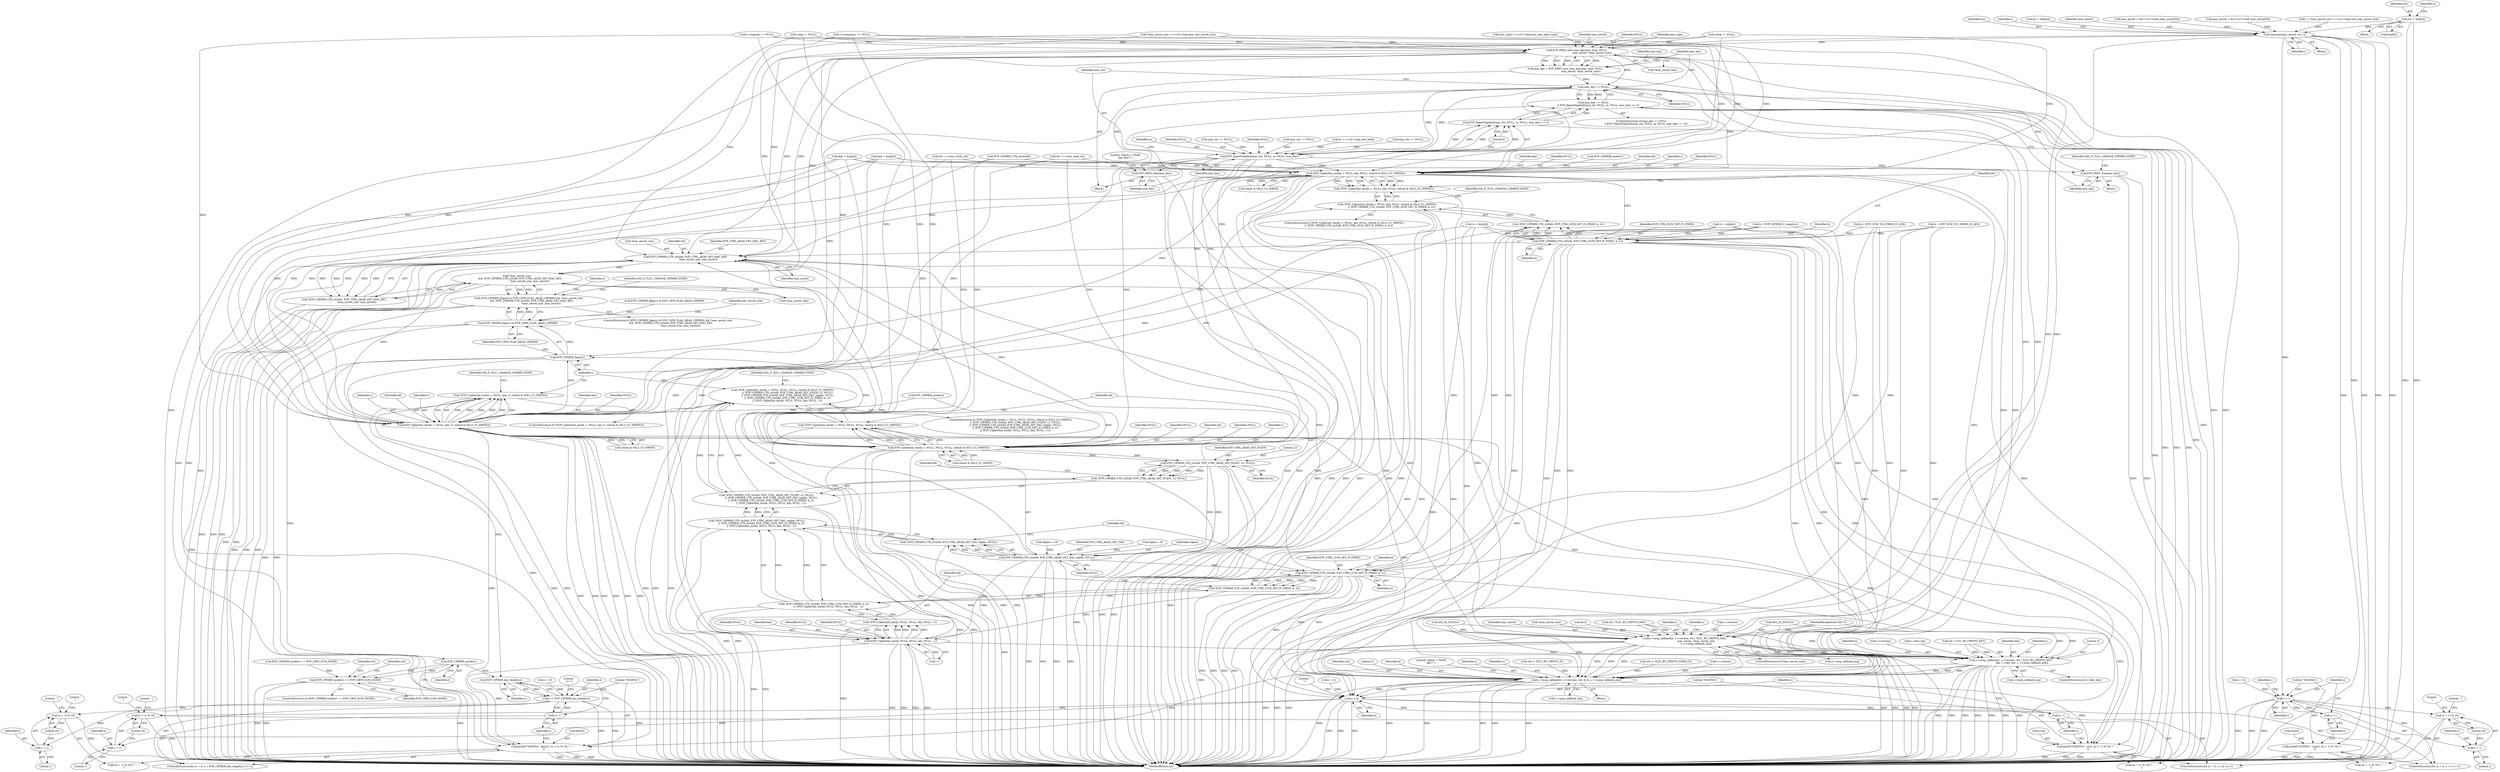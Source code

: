 digraph "0_openssl_4ad93618d26a3ea23d36ad5498ff4f59eff3a4d2_4@pointer" {
"1000548" [label="(Call,ms = &(p[0]))"];
"1000632" [label="(Call,memcpy(mac_secret, ms, i))"];
"1000645" [label="(Call,EVP_PKEY_new_mac_key(mac_type, NULL,\n                                       mac_secret, *mac_secret_size))"];
"1000643" [label="(Call,mac_key = EVP_PKEY_new_mac_key(mac_type, NULL,\n                                       mac_secret, *mac_secret_size))"];
"1000653" [label="(Call,mac_key == NULL)"];
"1000652" [label="(Call,mac_key == NULL\n            || EVP_DigestSignInit(mac_ctx, NULL, m, NULL, mac_key) <= 0)"];
"1000657" [label="(Call,EVP_DigestSignInit(mac_ctx, NULL, m, NULL, mac_key))"];
"1000656" [label="(Call,EVP_DigestSignInit(mac_ctx, NULL, m, NULL, mac_key) <= 0)"];
"1000665" [label="(Call,EVP_PKEY_free(mac_key))"];
"1000671" [label="(Call,EVP_PKEY_free(mac_key))"];
"1000709" [label="(Call,EVP_CipherInit_ex(dd, c, NULL, key, NULL, (which & SSL3_CC_WRITE)))"];
"1000708" [label="(Call,!EVP_CipherInit_ex(dd, c, NULL, key, NULL, (which & SSL3_CC_WRITE)))"];
"1000707" [label="(Call,!EVP_CipherInit_ex(dd, c, NULL, key, NULL, (which & SSL3_CC_WRITE))\n            || !EVP_CIPHER_CTX_ctrl(dd, EVP_CTRL_GCM_SET_IV_FIXED, k, iv))"];
"1000719" [label="(Call,EVP_CIPHER_CTX_ctrl(dd, EVP_CTRL_GCM_SET_IV_FIXED, k, iv))"];
"1000718" [label="(Call,!EVP_CIPHER_CTX_ctrl(dd, EVP_CTRL_GCM_SET_IV_FIXED, k, iv))"];
"1000833" [label="(Call,EVP_CIPHER_CTX_ctrl(dd, EVP_CTRL_AEAD_SET_MAC_KEY,\n                                *mac_secret_size, mac_secret))"];
"1000829" [label="(Call,*mac_secret_size\n        && !EVP_CIPHER_CTX_ctrl(dd, EVP_CTRL_AEAD_SET_MAC_KEY,\n                                *mac_secret_size, mac_secret))"];
"1000824" [label="(Call,(EVP_CIPHER_flags(c) & EVP_CIPH_FLAG_AEAD_CIPHER) && *mac_secret_size\n        && !EVP_CIPHER_CTX_ctrl(dd, EVP_CTRL_AEAD_SET_MAC_KEY,\n                                *mac_secret_size, mac_secret))"];
"1000861" [label="(Call,s->msg_callback(2, s->version, wh | TLS1_RT_CRYPTO_MAC,\n                            mac_secret, *mac_secret_size,\n                            s, s->msg_callback_arg))"];
"1000880" [label="(Call,s->msg_callback(2, s->version, wh | TLS1_RT_CRYPTO_KEY,\n                            key, c->key_len, s, s->msg_callback_arg))"];
"1000911" [label="(Call,s->msg_callback(2, s->version, wh, iv, k, s, s->msg_callback_arg))"];
"1000959" [label="(Call,z < k)"];
"1000962" [label="(Call,z++)"];
"1000970" [label="(Call,(z + 1) % 16)"];
"1000971" [label="(Call,z + 1)"];
"1000964" [label="(Call,printf(\"%02X%c\", iv[z], ((z + 1) % 16) ? ' ' : '\n'))"];
"1000938" [label="(Call,printf(\"%02X%c\", key[z], ((z + 1) % 16) ? ' ' : '\n'))"];
"1000832" [label="(Call,!EVP_CIPHER_CTX_ctrl(dd, EVP_CTRL_AEAD_SET_MAC_KEY,\n                                *mac_secret_size, mac_secret))"];
"1000826" [label="(Call,EVP_CIPHER_flags(c))"];
"1000825" [label="(Call,EVP_CIPHER_flags(c) & EVP_CIPH_FLAG_AEAD_CIPHER)"];
"1000901" [label="(Call,EVP_CIPHER_mode(c))"];
"1000900" [label="(Call,EVP_CIPHER_mode(c) == EVP_CIPH_GCM_MODE)"];
"1000934" [label="(Call,EVP_CIPHER_key_length(c))"];
"1000932" [label="(Call,z < EVP_CIPHER_key_length(c))"];
"1000936" [label="(Call,z++)"];
"1000944" [label="(Call,(z + 1) % 16)"];
"1000945" [label="(Call,z + 1)"];
"1000761" [label="(Call,EVP_CipherInit_ex(dd, c, NULL, NULL, NULL, (which & SSL3_CC_WRITE)))"];
"1000760" [label="(Call,!EVP_CipherInit_ex(dd, c, NULL, NULL, NULL, (which & SSL3_CC_WRITE)))"];
"1000759" [label="(Call,!EVP_CipherInit_ex(dd, c, NULL, NULL, NULL, (which & SSL3_CC_WRITE))\n            || !EVP_CIPHER_CTX_ctrl(dd, EVP_CTRL_AEAD_SET_IVLEN, 12, NULL)\n            || !EVP_CIPHER_CTX_ctrl(dd, EVP_CTRL_AEAD_SET_TAG, taglen, NULL)\n            || !EVP_CIPHER_CTX_ctrl(dd, EVP_CTRL_CCM_SET_IV_FIXED, k, iv)\n            || !EVP_CipherInit_ex(dd, NULL, NULL, key, NULL, -1))"];
"1000772" [label="(Call,EVP_CIPHER_CTX_ctrl(dd, EVP_CTRL_AEAD_SET_IVLEN, 12, NULL))"];
"1000771" [label="(Call,!EVP_CIPHER_CTX_ctrl(dd, EVP_CTRL_AEAD_SET_IVLEN, 12, NULL))"];
"1000770" [label="(Call,!EVP_CIPHER_CTX_ctrl(dd, EVP_CTRL_AEAD_SET_IVLEN, 12, NULL)\n            || !EVP_CIPHER_CTX_ctrl(dd, EVP_CTRL_AEAD_SET_TAG, taglen, NULL)\n            || !EVP_CIPHER_CTX_ctrl(dd, EVP_CTRL_CCM_SET_IV_FIXED, k, iv)\n            || !EVP_CipherInit_ex(dd, NULL, NULL, key, NULL, -1))"];
"1000779" [label="(Call,EVP_CIPHER_CTX_ctrl(dd, EVP_CTRL_AEAD_SET_TAG, taglen, NULL))"];
"1000778" [label="(Call,!EVP_CIPHER_CTX_ctrl(dd, EVP_CTRL_AEAD_SET_TAG, taglen, NULL))"];
"1000777" [label="(Call,!EVP_CIPHER_CTX_ctrl(dd, EVP_CTRL_AEAD_SET_TAG, taglen, NULL)\n            || !EVP_CIPHER_CTX_ctrl(dd, EVP_CTRL_CCM_SET_IV_FIXED, k, iv)\n            || !EVP_CipherInit_ex(dd, NULL, NULL, key, NULL, -1))"];
"1000786" [label="(Call,EVP_CIPHER_CTX_ctrl(dd, EVP_CTRL_CCM_SET_IV_FIXED, k, iv))"];
"1000785" [label="(Call,!EVP_CIPHER_CTX_ctrl(dd, EVP_CTRL_CCM_SET_IV_FIXED, k, iv))"];
"1000784" [label="(Call,!EVP_CIPHER_CTX_ctrl(dd, EVP_CTRL_CCM_SET_IV_FIXED, k, iv)\n            || !EVP_CipherInit_ex(dd, NULL, NULL, key, NULL, -1))"];
"1000792" [label="(Call,EVP_CipherInit_ex(dd, NULL, NULL, key, NULL, -1))"];
"1000791" [label="(Call,!EVP_CipherInit_ex(dd, NULL, NULL, key, NULL, -1))"];
"1000809" [label="(Call,EVP_CipherInit_ex(dd, c, NULL, key, iv, (which & SSL3_CC_WRITE)))"];
"1000808" [label="(Call,!EVP_CipherInit_ex(dd, c, NULL, key, iv, (which & SSL3_CC_WRITE)))"];
"1000682" [label="(Call,z < i)"];
"1000685" [label="(Call,z++)"];
"1000693" [label="(Call,(z + 1) % 16)"];
"1000694" [label="(Call,z + 1)"];
"1000687" [label="(Call,printf(\"%02X%c\", ms[z], ((z + 1) % 16) ? ' ' : '\n'))"];
"1000830" [label="(Call,*mac_secret_size)"];
"1000904" [label="(Call,wh |= TLS1_RT_CRYPTO_FIXED_IV)"];
"1000773" [label="(Identifier,dd)"];
"1000487" [label="(Call,EVP_CIPHER_CTX_reset(dd))"];
"1000660" [label="(Identifier,m)"];
"1000694" [label="(Call,z + 1)"];
"1000718" [label="(Call,!EVP_CIPHER_CTX_ctrl(dd, EVP_CTRL_GCM_SET_IV_FIXED, k, iv))"];
"1000913" [label="(Call,s->version)"];
"1000586" [label="(Call,ms = &(p[n]))"];
"1000858" [label="(ControlStructure,if (*mac_secret_size))"];
"1000243" [label="(Call,dd = s->enc_read_ctx)"];
"1000881" [label="(Literal,2)"];
"1000597" [label="(Call,key = &(p[n]))"];
"1000965" [label="(Literal,\"%02X%c\")"];
"1000897" [label="(Identifier,k)"];
"1000646" [label="(Identifier,mac_type)"];
"1000882" [label="(Call,s->version)"];
"1000976" [label="(Literal,'\n')"];
"1000608" [label="(Call,iv = &(p[n]))"];
"1000943" [label="(Call,((z + 1) % 16) ? ' ' : '\n')"];
"1000939" [label="(Literal,\"%02X%c\")"];
"1000836" [label="(Call,*mac_secret_size)"];
"1000972" [label="(Identifier,z)"];
"1000975" [label="(Literal,' ')"];
"1000435" [label="(Call,comp != NULL)"];
"1000970" [label="(Call,(z + 1) % 16)"];
"1000911" [label="(Call,s->msg_callback(2, s->version, wh, iv, k, s, s->msg_callback_arg))"];
"1000448" [label="(Call,s->compress == NULL)"];
"1000522" [label="(Call,k = EVP_GCM_TLS_FIXED_IV_LEN)"];
"1000296" [label="(Call,SSL_IS_DTLS(s))"];
"1000758" [label="(ControlStructure,if (!EVP_CipherInit_ex(dd, c, NULL, NULL, NULL, (which & SSL3_CC_WRITE))\n            || !EVP_CIPHER_CTX_ctrl(dd, EVP_CTRL_AEAD_SET_IVLEN, 12, NULL)\n            || !EVP_CIPHER_CTX_ctrl(dd, EVP_CTRL_AEAD_SET_TAG, taglen, NULL)\n            || !EVP_CIPHER_CTX_ctrl(dd, EVP_CTRL_CCM_SET_IV_FIXED, k, iv)\n            || !EVP_CipherInit_ex(dd, NULL, NULL, key, NULL, -1)))"];
"1000889" [label="(Call,c->key_len)"];
"1000873" [label="(Call,s->msg_callback_arg)"];
"1000934" [label="(Call,EVP_CIPHER_key_length(c))"];
"1000814" [label="(Identifier,iv)"];
"1000645" [label="(Call,EVP_PKEY_new_mac_key(mac_type, NULL,\n                                       mac_secret, *mac_secret_size))"];
"1000678" [label="(ControlStructure,for (z = 0; z < i; z++))"];
"1000916" [label="(Identifier,wh)"];
"1000797" [label="(Identifier,NULL)"];
"1000284" [label="(Call,s->expand == NULL)"];
"1000755" [label="(Call,taglen = 16)"];
"1000776" [label="(Identifier,NULL)"];
"1000786" [label="(Call,EVP_CIPHER_CTX_ctrl(dd, EVP_CTRL_CCM_SET_IV_FIXED, k, iv))"];
"1000898" [label="(Block,)"];
"1000659" [label="(Identifier,NULL)"];
"1000107" [label="(MethodParameterIn,SSL *s)"];
"1000723" [label="(Identifier,iv)"];
"1000777" [label="(Call,!EVP_CIPHER_CTX_ctrl(dd, EVP_CTRL_AEAD_SET_TAG, taglen, NULL)\n            || !EVP_CIPHER_CTX_ctrl(dd, EVP_CTRL_CCM_SET_IV_FIXED, k, iv)\n            || !EVP_CipherInit_ex(dd, NULL, NULL, key, NULL, -1))"];
"1000697" [label="(Literal,16)"];
"1000656" [label="(Call,EVP_DigestSignInit(mac_ctx, NULL, m, NULL, mac_key) <= 0)"];
"1000674" [label="(Literal,\"which = %04X\nmac key=\")"];
"1000820" [label="(Identifier,SSL_F_TLS1_CHANGE_CIPHER_STATE)"];
"1000652" [label="(Call,mac_key == NULL\n            || EVP_DigestSignInit(mac_ctx, NULL, m, NULL, mac_key) <= 0)"];
"1000664" [label="(Block,)"];
"1000257" [label="(Call,mac_ctx == NULL)"];
"1000955" [label="(ControlStructure,for (z = 0; z < k; z++))"];
"1000936" [label="(Call,z++)"];
"1000948" [label="(Literal,16)"];
"1000787" [label="(Identifier,dd)"];
"1000893" [label="(Call,s->msg_callback_arg)"];
"1000657" [label="(Call,EVP_DigestSignInit(mac_ctx, NULL, m, NULL, mac_key))"];
"1000643" [label="(Call,mac_key = EVP_PKEY_new_mac_key(mac_type, NULL,\n                                       mac_secret, *mac_secret_size))"];
"1000761" [label="(Call,EVP_CipherInit_ex(dd, c, NULL, NULL, NULL, (which & SSL3_CC_WRITE)))"];
"1000966" [label="(Call,iv[z])"];
"1000154" [label="(Call,mac_type = s->s3->tmp.new_mac_pkey_type)"];
"1000635" [label="(Identifier,i)"];
"1000766" [label="(Identifier,NULL)"];
"1000460" [label="(Call,SSL_IS_DTLS(s))"];
"1000912" [label="(Literal,2)"];
"1000791" [label="(Call,!EVP_CipherInit_ex(dd, NULL, NULL, key, NULL, -1))"];
"1000732" [label="(Call,EVP_CIPHER_mode(c))"];
"1000388" [label="(Call,dd = s->enc_write_ctx)"];
"1000788" [label="(Identifier,EVP_CTRL_CCM_SET_IV_FIXED)"];
"1000663" [label="(Literal,0)"];
"1000633" [label="(Identifier,mac_secret)"];
"1000500" [label="(Call,*mac_secret_size = s->s3->tmp.new_mac_secret_size)"];
"1000796" [label="(Identifier,key)"];
"1000902" [label="(Identifier,c)"];
"1000781" [label="(Identifier,EVP_CTRL_AEAD_SET_TAG)"];
"1000661" [label="(Identifier,NULL)"];
"1000658" [label="(Identifier,mac_ctx)"];
"1000790" [label="(Identifier,iv)"];
"1000793" [label="(Identifier,dd)"];
"1000699" [label="(Literal,'\n')"];
"1000721" [label="(Identifier,EVP_CTRL_GCM_SET_IV_FIXED)"];
"1000760" [label="(Call,!EVP_CipherInit_ex(dd, c, NULL, NULL, NULL, (which & SSL3_CC_WRITE)))"];
"1000713" [label="(Identifier,key)"];
"1000784" [label="(Call,!EVP_CIPHER_CTX_ctrl(dd, EVP_CTRL_CCM_SET_IV_FIXED, k, iv)\n            || !EVP_CipherInit_ex(dd, NULL, NULL, key, NULL, -1))"];
"1000559" [label="(Call,key = &(p[n]))"];
"1000720" [label="(Identifier,dd)"];
"1000794" [label="(Identifier,NULL)"];
"1000696" [label="(Literal,1)"];
"1000813" [label="(Identifier,key)"];
"1000973" [label="(Literal,1)"];
"1000467" [label="(Call,mac_secret = &(s->s3->write_mac_secret[0]))"];
"1000960" [label="(Identifier,z)"];
"1000928" [label="(ControlStructure,for (z = 0; z < EVP_CIPHER_key_length(c); z++))"];
"1000952" [label="(Literal,\"\niv=\")"];
"1000949" [label="(Literal,' ')"];
"1000662" [label="(Identifier,mac_key)"];
"1000401" [label="(Call,mac_ctx == NULL)"];
"1000827" [label="(Identifier,c)"];
"1000969" [label="(Call,((z + 1) % 16) ? ' ' : '\n')"];
"1000947" [label="(Literal,1)"];
"1000709" [label="(Call,EVP_CipherInit_ex(dd, c, NULL, key, NULL, (which & SSL3_CC_WRITE)))"];
"1000689" [label="(Call,ms[z])"];
"1000807" [label="(ControlStructure,if (!EVP_CipherInit_ex(dd, c, NULL, key, iv, (which & SSL3_CC_WRITE))))"];
"1000961" [label="(Identifier,k)"];
"1000880" [label="(Call,s->msg_callback(2, s->version, wh | TLS1_RT_CRYPTO_KEY,\n                            key, c->key_len, s, s->msg_callback_arg))"];
"1000778" [label="(Call,!EVP_CIPHER_CTX_ctrl(dd, EVP_CTRL_AEAD_SET_TAG, taglen, NULL))"];
"1000808" [label="(Call,!EVP_CipherInit_ex(dd, c, NULL, key, iv, (which & SSL3_CC_WRITE)))"];
"1000869" [label="(Identifier,mac_secret)"];
"1000861" [label="(Call,s->msg_callback(2, s->version, wh | TLS1_RT_CRYPTO_MAC,\n                            mac_secret, *mac_secret_size,\n                            s, s->msg_callback_arg))"];
"1000671" [label="(Call,EVP_PKEY_free(mac_key))"];
"1000703" [label="(Identifier,c)"];
"1000549" [label="(Identifier,ms)"];
"1000547" [label="(Block,)"];
"1000823" [label="(ControlStructure,if ((EVP_CIPHER_flags(c) & EVP_CIPH_FLAG_AEAD_CIPHER) && *mac_secret_size\n        && !EVP_CIPHER_CTX_ctrl(dd, EVP_CTRL_AEAD_SET_MAC_KEY,\n                                *mac_secret_size, mac_secret)))"];
"1000963" [label="(Identifier,z)"];
"1000109" [label="(Block,)"];
"1000715" [label="(Call,which & SSL3_CC_WRITE)"];
"1000812" [label="(Identifier,NULL)"];
"1000714" [label="(Identifier,NULL)"];
"1000770" [label="(Call,!EVP_CIPHER_CTX_ctrl(dd, EVP_CTRL_AEAD_SET_IVLEN, 12, NULL)\n            || !EVP_CIPHER_CTX_ctrl(dd, EVP_CTRL_AEAD_SET_TAG, taglen, NULL)\n            || !EVP_CIPHER_CTX_ctrl(dd, EVP_CTRL_CCM_SET_IV_FIXED, k, iv)\n            || !EVP_CipherInit_ex(dd, NULL, NULL, key, NULL, -1))"];
"1000649" [label="(Call,*mac_secret_size)"];
"1000726" [label="(Identifier,SSL_F_TLS1_CHANGE_CIPHER_STATE)"];
"1000665" [label="(Call,EVP_PKEY_free(mac_key))"];
"1000686" [label="(Identifier,z)"];
"1000899" [label="(ControlStructure,if (EVP_CIPHER_mode(c) == EVP_CIPH_GCM_MODE))"];
"1000774" [label="(Identifier,EVP_CTRL_AEAD_SET_IVLEN)"];
"1000682" [label="(Call,z < i)"];
"1000642" [label="(Block,)"];
"1000826" [label="(Call,EVP_CIPHER_flags(c))"];
"1000834" [label="(Identifier,dd)"];
"1000684" [label="(Identifier,i)"];
"1000962" [label="(Call,z++)"];
"1000688" [label="(Literal,\"%02X%c\")"];
"1000687" [label="(Call,printf(\"%02X%c\", ms[z], ((z + 1) % 16) ? ' ' : '\n'))"];
"1000271" [label="(Call,comp != NULL)"];
"1000978" [label="(Literal,\"\n\")"];
"1000698" [label="(Literal,' ')"];
"1000918" [label="(Identifier,k)"];
"1000795" [label="(Identifier,NULL)"];
"1000885" [label="(Call,wh | TLS1_RT_CRYPTO_KEY)"];
"1000719" [label="(Call,EVP_CIPHER_CTX_ctrl(dd, EVP_CTRL_GCM_SET_IV_FIXED, k, iv))"];
"1000946" [label="(Identifier,z)"];
"1000905" [label="(Identifier,wh)"];
"1000707" [label="(Call,!EVP_CipherInit_ex(dd, c, NULL, key, NULL, (which & SSL3_CC_WRITE))\n            || !EVP_CIPHER_CTX_ctrl(dd, EVP_CTRL_GCM_SET_IV_FIXED, k, iv))"];
"1000648" [label="(Identifier,mac_secret)"];
"1000683" [label="(Identifier,z)"];
"1000835" [label="(Identifier,EVP_CTRL_AEAD_SET_MAC_KEY)"];
"1000701" [label="(Call,EVP_CIPHER_mode(c) == EVP_CIPH_GCM_MODE)"];
"1000944" [label="(Call,(z + 1) % 16)"];
"1000702" [label="(Call,EVP_CIPHER_mode(c))"];
"1000876" [label="(ControlStructure,if (c->key_len))"];
"1000815" [label="(Call,which & SSL3_CC_WRITE)"];
"1000751" [label="(Call,taglen = 8)"];
"1000692" [label="(Call,((z + 1) % 16) ? ' ' : '\n')"];
"1000974" [label="(Literal,16)"];
"1000935" [label="(Identifier,c)"];
"1000550" [label="(Call,&(p[0]))"];
"1000870" [label="(Call,*mac_secret_size)"];
"1000759" [label="(Call,!EVP_CipherInit_ex(dd, c, NULL, NULL, NULL, (which & SSL3_CC_WRITE))\n            || !EVP_CIPHER_CTX_ctrl(dd, EVP_CTRL_AEAD_SET_IVLEN, 12, NULL)\n            || !EVP_CIPHER_CTX_ctrl(dd, EVP_CTRL_AEAD_SET_TAG, taglen, NULL)\n            || !EVP_CIPHER_CTX_ctrl(dd, EVP_CTRL_CCM_SET_IV_FIXED, k, iv)\n            || !EVP_CipherInit_ex(dd, NULL, NULL, key, NULL, -1))"];
"1000824" [label="(Call,(EVP_CIPHER_flags(c) & EVP_CIPH_FLAG_AEAD_CIPHER) && *mac_secret_size\n        && !EVP_CIPHER_CTX_ctrl(dd, EVP_CTRL_AEAD_SET_MAC_KEY,\n                                *mac_secret_size, mac_secret))"];
"1000938" [label="(Call,printf(\"%02X%c\", key[z], ((z + 1) % 16) ? ' ' : '\n'))"];
"1000809" [label="(Call,EVP_CipherInit_ex(dd, c, NULL, key, iv, (which & SSL3_CC_WRITE)))"];
"1000303" [label="(Call,mac_secret = &(s->s3->read_mac_secret[0]))"];
"1000710" [label="(Identifier,dd)"];
"1000964" [label="(Call,printf(\"%02X%c\", iv[z], ((z + 1) % 16) ? ' ' : '\n'))"];
"1000888" [label="(Identifier,key)"];
"1000802" [label="(Identifier,SSL_F_TLS1_CHANGE_CIPHER_STATE)"];
"1000832" [label="(Call,!EVP_CIPHER_CTX_ctrl(dd, EVP_CTRL_AEAD_SET_MAC_KEY,\n                                *mac_secret_size, mac_secret))"];
"1001020" [label="(MethodReturn,int)"];
"1000638" [label="(Call,EVP_CIPHER_flags(c) & EVP_CIPH_FLAG_AEAD_CIPHER)"];
"1000937" [label="(Identifier,z)"];
"1000772" [label="(Call,EVP_CIPHER_CTX_ctrl(dd, EVP_CTRL_AEAD_SET_IVLEN, 12, NULL))"];
"1000956" [label="(Call,z = 0)"];
"1000841" [label="(Identifier,SSL_F_TLS1_CHANGE_CIPHER_STATE)"];
"1000929" [label="(Call,z = 0)"];
"1000654" [label="(Identifier,mac_key)"];
"1000833" [label="(Call,EVP_CIPHER_CTX_ctrl(dd, EVP_CTRL_AEAD_SET_MAC_KEY,\n                                *mac_secret_size, mac_secret))"];
"1000672" [label="(Identifier,mac_key)"];
"1000535" [label="(Call,k = EVP_CIPHER_iv_length(c))"];
"1000792" [label="(Call,EVP_CipherInit_ex(dd, NULL, NULL, key, NULL, -1))"];
"1000765" [label="(Identifier,NULL)"];
"1000708" [label="(Call,!EVP_CipherInit_ex(dd, c, NULL, key, NULL, (which & SSL3_CC_WRITE)))"];
"1000644" [label="(Identifier,mac_key)"];
"1000782" [label="(Identifier,taglen)"];
"1000846" [label="(Identifier,s)"];
"1000651" [label="(ControlStructure,if (mac_key == NULL\n            || EVP_DigestSignInit(mac_ctx, NULL, m, NULL, mac_key) <= 0))"];
"1000862" [label="(Literal,2)"];
"1000145" [label="(Call,m = s->s3->tmp.new_hash)"];
"1000762" [label="(Identifier,dd)"];
"1000711" [label="(Identifier,c)"];
"1000866" [label="(Call,wh | TLS1_RT_CRYPTO_MAC)"];
"1000872" [label="(Identifier,s)"];
"1000685" [label="(Call,z++)"];
"1000498" [label="(Call,i = *mac_secret_size = s->s3->tmp.new_mac_secret_size)"];
"1000924" [label="(Literal,\"which = %04X\nkey=\")"];
"1000764" [label="(Identifier,NULL)"];
"1000933" [label="(Identifier,z)"];
"1000945" [label="(Call,z + 1)"];
"1000668" [label="(Identifier,SSL_F_TLS1_CHANGE_CIPHER_STATE)"];
"1000878" [label="(Identifier,c)"];
"1000959" [label="(Call,z < k)"];
"1000693" [label="(Call,(z + 1) % 16)"];
"1000789" [label="(Identifier,k)"];
"1000634" [label="(Identifier,ms)"];
"1000863" [label="(Call,s->version)"];
"1000531" [label="(Call,k = EVP_CCM_TLS_FIXED_IV_LEN)"];
"1000767" [label="(Call,which & SSL3_CC_WRITE)"];
"1000919" [label="(Identifier,s)"];
"1000695" [label="(Identifier,z)"];
"1000811" [label="(Identifier,c)"];
"1000829" [label="(Call,*mac_secret_size\n        && !EVP_CIPHER_CTX_ctrl(dd, EVP_CTRL_AEAD_SET_MAC_KEY,\n                                *mac_secret_size, mac_secret))"];
"1000706" [label="(ControlStructure,if (!EVP_CipherInit_ex(dd, c, NULL, key, NULL, (which & SSL3_CC_WRITE))\n            || !EVP_CIPHER_CTX_ctrl(dd, EVP_CTRL_GCM_SET_IV_FIXED, k, iv)))"];
"1000838" [label="(Identifier,mac_secret)"];
"1000712" [label="(Identifier,NULL)"];
"1000940" [label="(Call,key[z])"];
"1000780" [label="(Identifier,dd)"];
"1000810" [label="(Identifier,dd)"];
"1000798" [label="(Call,-1)"];
"1000548" [label="(Call,ms = &(p[0]))"];
"1000653" [label="(Call,mac_key == NULL)"];
"1000917" [label="(Identifier,iv)"];
"1000785" [label="(Call,!EVP_CIPHER_CTX_ctrl(dd, EVP_CTRL_CCM_SET_IV_FIXED, k, iv))"];
"1000971" [label="(Call,z + 1)"];
"1000831" [label="(Identifier,mac_secret_size)"];
"1000655" [label="(Identifier,NULL)"];
"1000771" [label="(Call,!EVP_CIPHER_CTX_ctrl(dd, EVP_CTRL_AEAD_SET_IVLEN, 12, NULL))"];
"1000775" [label="(Literal,12)"];
"1000570" [label="(Call,iv = &(p[n]))"];
"1000779" [label="(Call,EVP_CIPHER_CTX_ctrl(dd, EVP_CTRL_AEAD_SET_TAG, taglen, NULL))"];
"1000763" [label="(Identifier,c)"];
"1000555" [label="(Identifier,n)"];
"1000632" [label="(Call,memcpy(mac_secret, ms, i))"];
"1000722" [label="(Identifier,k)"];
"1000920" [label="(Call,s->msg_callback_arg)"];
"1000908" [label="(Call,wh |= TLS1_RT_CRYPTO_IV)"];
"1000900" [label="(Call,EVP_CIPHER_mode(c) == EVP_CIPH_GCM_MODE)"];
"1000421" [label="(Call,mac_ctx == NULL)"];
"1000892" [label="(Identifier,s)"];
"1000647" [label="(Identifier,NULL)"];
"1000828" [label="(Identifier,EVP_CIPH_FLAG_AEAD_CIPHER)"];
"1000909" [label="(Identifier,wh)"];
"1000932" [label="(Call,z < EVP_CIPHER_key_length(c))"];
"1000783" [label="(Identifier,NULL)"];
"1000903" [label="(Identifier,EVP_CIPH_GCM_MODE)"];
"1000640" [label="(Identifier,c)"];
"1000950" [label="(Literal,'\n')"];
"1000901" [label="(Call,EVP_CIPHER_mode(c))"];
"1000666" [label="(Identifier,mac_key)"];
"1000679" [label="(Call,z = 0)"];
"1000825" [label="(Call,EVP_CIPHER_flags(c) & EVP_CIPH_FLAG_AEAD_CIPHER)"];
"1000548" -> "1000547"  [label="AST: "];
"1000548" -> "1000550"  [label="CFG: "];
"1000549" -> "1000548"  [label="AST: "];
"1000550" -> "1000548"  [label="AST: "];
"1000555" -> "1000548"  [label="CFG: "];
"1000548" -> "1001020"  [label="DDG: "];
"1000548" -> "1001020"  [label="DDG: "];
"1000548" -> "1000632"  [label="DDG: "];
"1000632" -> "1000109"  [label="AST: "];
"1000632" -> "1000635"  [label="CFG: "];
"1000633" -> "1000632"  [label="AST: "];
"1000634" -> "1000632"  [label="AST: "];
"1000635" -> "1000632"  [label="AST: "];
"1000640" -> "1000632"  [label="CFG: "];
"1000632" -> "1001020"  [label="DDG: "];
"1000632" -> "1001020"  [label="DDG: "];
"1000632" -> "1001020"  [label="DDG: "];
"1000632" -> "1001020"  [label="DDG: "];
"1000303" -> "1000632"  [label="DDG: "];
"1000467" -> "1000632"  [label="DDG: "];
"1000586" -> "1000632"  [label="DDG: "];
"1000498" -> "1000632"  [label="DDG: "];
"1000632" -> "1000645"  [label="DDG: "];
"1000632" -> "1000682"  [label="DDG: "];
"1000632" -> "1000687"  [label="DDG: "];
"1000632" -> "1000833"  [label="DDG: "];
"1000632" -> "1000861"  [label="DDG: "];
"1000645" -> "1000643"  [label="AST: "];
"1000645" -> "1000649"  [label="CFG: "];
"1000646" -> "1000645"  [label="AST: "];
"1000647" -> "1000645"  [label="AST: "];
"1000648" -> "1000645"  [label="AST: "];
"1000649" -> "1000645"  [label="AST: "];
"1000643" -> "1000645"  [label="CFG: "];
"1000645" -> "1001020"  [label="DDG: "];
"1000645" -> "1001020"  [label="DDG: "];
"1000645" -> "1001020"  [label="DDG: "];
"1000645" -> "1000643"  [label="DDG: "];
"1000645" -> "1000643"  [label="DDG: "];
"1000645" -> "1000643"  [label="DDG: "];
"1000645" -> "1000643"  [label="DDG: "];
"1000154" -> "1000645"  [label="DDG: "];
"1000435" -> "1000645"  [label="DDG: "];
"1000448" -> "1000645"  [label="DDG: "];
"1000271" -> "1000645"  [label="DDG: "];
"1000284" -> "1000645"  [label="DDG: "];
"1000500" -> "1000645"  [label="DDG: "];
"1000645" -> "1000653"  [label="DDG: "];
"1000645" -> "1000829"  [label="DDG: "];
"1000645" -> "1000833"  [label="DDG: "];
"1000645" -> "1000833"  [label="DDG: "];
"1000645" -> "1000861"  [label="DDG: "];
"1000645" -> "1000861"  [label="DDG: "];
"1000643" -> "1000642"  [label="AST: "];
"1000644" -> "1000643"  [label="AST: "];
"1000654" -> "1000643"  [label="CFG: "];
"1000643" -> "1001020"  [label="DDG: "];
"1000643" -> "1000653"  [label="DDG: "];
"1000653" -> "1000652"  [label="AST: "];
"1000653" -> "1000655"  [label="CFG: "];
"1000654" -> "1000653"  [label="AST: "];
"1000655" -> "1000653"  [label="AST: "];
"1000658" -> "1000653"  [label="CFG: "];
"1000652" -> "1000653"  [label="CFG: "];
"1000653" -> "1001020"  [label="DDG: "];
"1000653" -> "1000652"  [label="DDG: "];
"1000653" -> "1000652"  [label="DDG: "];
"1000653" -> "1000657"  [label="DDG: "];
"1000653" -> "1000657"  [label="DDG: "];
"1000653" -> "1000665"  [label="DDG: "];
"1000653" -> "1000671"  [label="DDG: "];
"1000653" -> "1000709"  [label="DDG: "];
"1000653" -> "1000761"  [label="DDG: "];
"1000653" -> "1000809"  [label="DDG: "];
"1000652" -> "1000651"  [label="AST: "];
"1000652" -> "1000656"  [label="CFG: "];
"1000656" -> "1000652"  [label="AST: "];
"1000666" -> "1000652"  [label="CFG: "];
"1000672" -> "1000652"  [label="CFG: "];
"1000652" -> "1001020"  [label="DDG: "];
"1000652" -> "1001020"  [label="DDG: "];
"1000652" -> "1001020"  [label="DDG: "];
"1000656" -> "1000652"  [label="DDG: "];
"1000656" -> "1000652"  [label="DDG: "];
"1000657" -> "1000656"  [label="AST: "];
"1000657" -> "1000662"  [label="CFG: "];
"1000658" -> "1000657"  [label="AST: "];
"1000659" -> "1000657"  [label="AST: "];
"1000660" -> "1000657"  [label="AST: "];
"1000661" -> "1000657"  [label="AST: "];
"1000662" -> "1000657"  [label="AST: "];
"1000663" -> "1000657"  [label="CFG: "];
"1000657" -> "1001020"  [label="DDG: "];
"1000657" -> "1001020"  [label="DDG: "];
"1000657" -> "1001020"  [label="DDG: "];
"1000657" -> "1000656"  [label="DDG: "];
"1000657" -> "1000656"  [label="DDG: "];
"1000657" -> "1000656"  [label="DDG: "];
"1000657" -> "1000656"  [label="DDG: "];
"1000421" -> "1000657"  [label="DDG: "];
"1000257" -> "1000657"  [label="DDG: "];
"1000401" -> "1000657"  [label="DDG: "];
"1000145" -> "1000657"  [label="DDG: "];
"1000657" -> "1000665"  [label="DDG: "];
"1000657" -> "1000671"  [label="DDG: "];
"1000657" -> "1000709"  [label="DDG: "];
"1000657" -> "1000761"  [label="DDG: "];
"1000657" -> "1000809"  [label="DDG: "];
"1000656" -> "1000663"  [label="CFG: "];
"1000663" -> "1000656"  [label="AST: "];
"1000656" -> "1001020"  [label="DDG: "];
"1000665" -> "1000664"  [label="AST: "];
"1000665" -> "1000666"  [label="CFG: "];
"1000666" -> "1000665"  [label="AST: "];
"1000668" -> "1000665"  [label="CFG: "];
"1000665" -> "1001020"  [label="DDG: "];
"1000665" -> "1001020"  [label="DDG: "];
"1000671" -> "1000642"  [label="AST: "];
"1000671" -> "1000672"  [label="CFG: "];
"1000672" -> "1000671"  [label="AST: "];
"1000674" -> "1000671"  [label="CFG: "];
"1000671" -> "1001020"  [label="DDG: "];
"1000671" -> "1001020"  [label="DDG: "];
"1000709" -> "1000708"  [label="AST: "];
"1000709" -> "1000715"  [label="CFG: "];
"1000710" -> "1000709"  [label="AST: "];
"1000711" -> "1000709"  [label="AST: "];
"1000712" -> "1000709"  [label="AST: "];
"1000713" -> "1000709"  [label="AST: "];
"1000714" -> "1000709"  [label="AST: "];
"1000715" -> "1000709"  [label="AST: "];
"1000708" -> "1000709"  [label="CFG: "];
"1000709" -> "1001020"  [label="DDG: "];
"1000709" -> "1001020"  [label="DDG: "];
"1000709" -> "1001020"  [label="DDG: "];
"1000709" -> "1001020"  [label="DDG: "];
"1000709" -> "1001020"  [label="DDG: "];
"1000709" -> "1000708"  [label="DDG: "];
"1000709" -> "1000708"  [label="DDG: "];
"1000709" -> "1000708"  [label="DDG: "];
"1000709" -> "1000708"  [label="DDG: "];
"1000709" -> "1000708"  [label="DDG: "];
"1000388" -> "1000709"  [label="DDG: "];
"1000487" -> "1000709"  [label="DDG: "];
"1000243" -> "1000709"  [label="DDG: "];
"1000702" -> "1000709"  [label="DDG: "];
"1000435" -> "1000709"  [label="DDG: "];
"1000448" -> "1000709"  [label="DDG: "];
"1000271" -> "1000709"  [label="DDG: "];
"1000284" -> "1000709"  [label="DDG: "];
"1000559" -> "1000709"  [label="DDG: "];
"1000597" -> "1000709"  [label="DDG: "];
"1000715" -> "1000709"  [label="DDG: "];
"1000715" -> "1000709"  [label="DDG: "];
"1000709" -> "1000719"  [label="DDG: "];
"1000709" -> "1000826"  [label="DDG: "];
"1000709" -> "1000833"  [label="DDG: "];
"1000709" -> "1000880"  [label="DDG: "];
"1000709" -> "1000938"  [label="DDG: "];
"1000708" -> "1000707"  [label="AST: "];
"1000720" -> "1000708"  [label="CFG: "];
"1000707" -> "1000708"  [label="CFG: "];
"1000708" -> "1001020"  [label="DDG: "];
"1000708" -> "1000707"  [label="DDG: "];
"1000707" -> "1000706"  [label="AST: "];
"1000707" -> "1000718"  [label="CFG: "];
"1000718" -> "1000707"  [label="AST: "];
"1000726" -> "1000707"  [label="CFG: "];
"1000827" -> "1000707"  [label="CFG: "];
"1000707" -> "1001020"  [label="DDG: "];
"1000707" -> "1001020"  [label="DDG: "];
"1000707" -> "1001020"  [label="DDG: "];
"1000718" -> "1000707"  [label="DDG: "];
"1000719" -> "1000718"  [label="AST: "];
"1000719" -> "1000723"  [label="CFG: "];
"1000720" -> "1000719"  [label="AST: "];
"1000721" -> "1000719"  [label="AST: "];
"1000722" -> "1000719"  [label="AST: "];
"1000723" -> "1000719"  [label="AST: "];
"1000718" -> "1000719"  [label="CFG: "];
"1000719" -> "1001020"  [label="DDG: "];
"1000719" -> "1001020"  [label="DDG: "];
"1000719" -> "1001020"  [label="DDG: "];
"1000719" -> "1001020"  [label="DDG: "];
"1000719" -> "1000718"  [label="DDG: "];
"1000719" -> "1000718"  [label="DDG: "];
"1000719" -> "1000718"  [label="DDG: "];
"1000719" -> "1000718"  [label="DDG: "];
"1000535" -> "1000719"  [label="DDG: "];
"1000522" -> "1000719"  [label="DDG: "];
"1000531" -> "1000719"  [label="DDG: "];
"1000570" -> "1000719"  [label="DDG: "];
"1000608" -> "1000719"  [label="DDG: "];
"1000719" -> "1000833"  [label="DDG: "];
"1000719" -> "1000911"  [label="DDG: "];
"1000719" -> "1000911"  [label="DDG: "];
"1000719" -> "1000959"  [label="DDG: "];
"1000719" -> "1000964"  [label="DDG: "];
"1000718" -> "1001020"  [label="DDG: "];
"1000833" -> "1000832"  [label="AST: "];
"1000833" -> "1000838"  [label="CFG: "];
"1000834" -> "1000833"  [label="AST: "];
"1000835" -> "1000833"  [label="AST: "];
"1000836" -> "1000833"  [label="AST: "];
"1000838" -> "1000833"  [label="AST: "];
"1000832" -> "1000833"  [label="CFG: "];
"1000833" -> "1001020"  [label="DDG: "];
"1000833" -> "1001020"  [label="DDG: "];
"1000833" -> "1001020"  [label="DDG: "];
"1000833" -> "1000829"  [label="DDG: "];
"1000833" -> "1000832"  [label="DDG: "];
"1000833" -> "1000832"  [label="DDG: "];
"1000833" -> "1000832"  [label="DDG: "];
"1000833" -> "1000832"  [label="DDG: "];
"1000809" -> "1000833"  [label="DDG: "];
"1000772" -> "1000833"  [label="DDG: "];
"1000779" -> "1000833"  [label="DDG: "];
"1000761" -> "1000833"  [label="DDG: "];
"1000792" -> "1000833"  [label="DDG: "];
"1000786" -> "1000833"  [label="DDG: "];
"1000500" -> "1000833"  [label="DDG: "];
"1000833" -> "1000861"  [label="DDG: "];
"1000829" -> "1000824"  [label="AST: "];
"1000829" -> "1000830"  [label="CFG: "];
"1000829" -> "1000832"  [label="CFG: "];
"1000830" -> "1000829"  [label="AST: "];
"1000832" -> "1000829"  [label="AST: "];
"1000824" -> "1000829"  [label="CFG: "];
"1000829" -> "1001020"  [label="DDG: "];
"1000829" -> "1001020"  [label="DDG: "];
"1000829" -> "1000824"  [label="DDG: "];
"1000829" -> "1000824"  [label="DDG: "];
"1000500" -> "1000829"  [label="DDG: "];
"1000832" -> "1000829"  [label="DDG: "];
"1000829" -> "1000861"  [label="DDG: "];
"1000824" -> "1000823"  [label="AST: "];
"1000824" -> "1000825"  [label="CFG: "];
"1000825" -> "1000824"  [label="AST: "];
"1000841" -> "1000824"  [label="CFG: "];
"1000846" -> "1000824"  [label="CFG: "];
"1000824" -> "1001020"  [label="DDG: "];
"1000824" -> "1001020"  [label="DDG: "];
"1000824" -> "1001020"  [label="DDG: "];
"1000825" -> "1000824"  [label="DDG: "];
"1000825" -> "1000824"  [label="DDG: "];
"1000861" -> "1000858"  [label="AST: "];
"1000861" -> "1000873"  [label="CFG: "];
"1000862" -> "1000861"  [label="AST: "];
"1000863" -> "1000861"  [label="AST: "];
"1000866" -> "1000861"  [label="AST: "];
"1000869" -> "1000861"  [label="AST: "];
"1000870" -> "1000861"  [label="AST: "];
"1000872" -> "1000861"  [label="AST: "];
"1000873" -> "1000861"  [label="AST: "];
"1000878" -> "1000861"  [label="CFG: "];
"1000861" -> "1001020"  [label="DDG: "];
"1000861" -> "1001020"  [label="DDG: "];
"1000861" -> "1001020"  [label="DDG: "];
"1000861" -> "1001020"  [label="DDG: "];
"1000861" -> "1001020"  [label="DDG: "];
"1000861" -> "1001020"  [label="DDG: "];
"1000861" -> "1001020"  [label="DDG: "];
"1000866" -> "1000861"  [label="DDG: "];
"1000866" -> "1000861"  [label="DDG: "];
"1000500" -> "1000861"  [label="DDG: "];
"1000460" -> "1000861"  [label="DDG: "];
"1000296" -> "1000861"  [label="DDG: "];
"1000107" -> "1000861"  [label="DDG: "];
"1000861" -> "1000880"  [label="DDG: "];
"1000861" -> "1000880"  [label="DDG: "];
"1000861" -> "1000880"  [label="DDG: "];
"1000861" -> "1000911"  [label="DDG: "];
"1000861" -> "1000911"  [label="DDG: "];
"1000861" -> "1000911"  [label="DDG: "];
"1000880" -> "1000876"  [label="AST: "];
"1000880" -> "1000893"  [label="CFG: "];
"1000881" -> "1000880"  [label="AST: "];
"1000882" -> "1000880"  [label="AST: "];
"1000885" -> "1000880"  [label="AST: "];
"1000888" -> "1000880"  [label="AST: "];
"1000889" -> "1000880"  [label="AST: "];
"1000892" -> "1000880"  [label="AST: "];
"1000893" -> "1000880"  [label="AST: "];
"1000897" -> "1000880"  [label="CFG: "];
"1000880" -> "1001020"  [label="DDG: "];
"1000880" -> "1001020"  [label="DDG: "];
"1000880" -> "1001020"  [label="DDG: "];
"1000880" -> "1001020"  [label="DDG: "];
"1000880" -> "1001020"  [label="DDG: "];
"1000880" -> "1001020"  [label="DDG: "];
"1000880" -> "1001020"  [label="DDG: "];
"1000885" -> "1000880"  [label="DDG: "];
"1000885" -> "1000880"  [label="DDG: "];
"1000559" -> "1000880"  [label="DDG: "];
"1000597" -> "1000880"  [label="DDG: "];
"1000792" -> "1000880"  [label="DDG: "];
"1000809" -> "1000880"  [label="DDG: "];
"1000460" -> "1000880"  [label="DDG: "];
"1000296" -> "1000880"  [label="DDG: "];
"1000107" -> "1000880"  [label="DDG: "];
"1000880" -> "1000911"  [label="DDG: "];
"1000880" -> "1000911"  [label="DDG: "];
"1000880" -> "1000911"  [label="DDG: "];
"1000880" -> "1000938"  [label="DDG: "];
"1000911" -> "1000898"  [label="AST: "];
"1000911" -> "1000920"  [label="CFG: "];
"1000912" -> "1000911"  [label="AST: "];
"1000913" -> "1000911"  [label="AST: "];
"1000916" -> "1000911"  [label="AST: "];
"1000917" -> "1000911"  [label="AST: "];
"1000918" -> "1000911"  [label="AST: "];
"1000919" -> "1000911"  [label="AST: "];
"1000920" -> "1000911"  [label="AST: "];
"1000924" -> "1000911"  [label="CFG: "];
"1000911" -> "1001020"  [label="DDG: "];
"1000911" -> "1001020"  [label="DDG: "];
"1000911" -> "1001020"  [label="DDG: "];
"1000911" -> "1001020"  [label="DDG: "];
"1000911" -> "1001020"  [label="DDG: "];
"1000911" -> "1001020"  [label="DDG: "];
"1000904" -> "1000911"  [label="DDG: "];
"1000908" -> "1000911"  [label="DDG: "];
"1000570" -> "1000911"  [label="DDG: "];
"1000786" -> "1000911"  [label="DDG: "];
"1000786" -> "1000911"  [label="DDG: "];
"1000809" -> "1000911"  [label="DDG: "];
"1000608" -> "1000911"  [label="DDG: "];
"1000535" -> "1000911"  [label="DDG: "];
"1000522" -> "1000911"  [label="DDG: "];
"1000531" -> "1000911"  [label="DDG: "];
"1000460" -> "1000911"  [label="DDG: "];
"1000296" -> "1000911"  [label="DDG: "];
"1000107" -> "1000911"  [label="DDG: "];
"1000911" -> "1000959"  [label="DDG: "];
"1000911" -> "1000964"  [label="DDG: "];
"1000959" -> "1000955"  [label="AST: "];
"1000959" -> "1000961"  [label="CFG: "];
"1000960" -> "1000959"  [label="AST: "];
"1000961" -> "1000959"  [label="AST: "];
"1000965" -> "1000959"  [label="CFG: "];
"1000978" -> "1000959"  [label="CFG: "];
"1000959" -> "1001020"  [label="DDG: "];
"1000959" -> "1001020"  [label="DDG: "];
"1000959" -> "1001020"  [label="DDG: "];
"1000956" -> "1000959"  [label="DDG: "];
"1000962" -> "1000959"  [label="DDG: "];
"1000786" -> "1000959"  [label="DDG: "];
"1000535" -> "1000959"  [label="DDG: "];
"1000522" -> "1000959"  [label="DDG: "];
"1000531" -> "1000959"  [label="DDG: "];
"1000959" -> "1000962"  [label="DDG: "];
"1000959" -> "1000970"  [label="DDG: "];
"1000959" -> "1000971"  [label="DDG: "];
"1000962" -> "1000955"  [label="AST: "];
"1000962" -> "1000963"  [label="CFG: "];
"1000963" -> "1000962"  [label="AST: "];
"1000960" -> "1000962"  [label="CFG: "];
"1000970" -> "1000969"  [label="AST: "];
"1000970" -> "1000974"  [label="CFG: "];
"1000971" -> "1000970"  [label="AST: "];
"1000974" -> "1000970"  [label="AST: "];
"1000975" -> "1000970"  [label="CFG: "];
"1000976" -> "1000970"  [label="CFG: "];
"1000970" -> "1001020"  [label="DDG: "];
"1000971" -> "1000973"  [label="CFG: "];
"1000972" -> "1000971"  [label="AST: "];
"1000973" -> "1000971"  [label="AST: "];
"1000974" -> "1000971"  [label="CFG: "];
"1000964" -> "1000955"  [label="AST: "];
"1000964" -> "1000969"  [label="CFG: "];
"1000965" -> "1000964"  [label="AST: "];
"1000966" -> "1000964"  [label="AST: "];
"1000969" -> "1000964"  [label="AST: "];
"1000963" -> "1000964"  [label="CFG: "];
"1000964" -> "1001020"  [label="DDG: "];
"1000964" -> "1001020"  [label="DDG: "];
"1000964" -> "1001020"  [label="DDG: "];
"1000570" -> "1000964"  [label="DDG: "];
"1000786" -> "1000964"  [label="DDG: "];
"1000809" -> "1000964"  [label="DDG: "];
"1000608" -> "1000964"  [label="DDG: "];
"1000938" -> "1000928"  [label="AST: "];
"1000938" -> "1000943"  [label="CFG: "];
"1000939" -> "1000938"  [label="AST: "];
"1000940" -> "1000938"  [label="AST: "];
"1000943" -> "1000938"  [label="AST: "];
"1000937" -> "1000938"  [label="CFG: "];
"1000938" -> "1001020"  [label="DDG: "];
"1000938" -> "1001020"  [label="DDG: "];
"1000938" -> "1001020"  [label="DDG: "];
"1000559" -> "1000938"  [label="DDG: "];
"1000597" -> "1000938"  [label="DDG: "];
"1000792" -> "1000938"  [label="DDG: "];
"1000809" -> "1000938"  [label="DDG: "];
"1000832" -> "1001020"  [label="DDG: "];
"1000826" -> "1000825"  [label="AST: "];
"1000826" -> "1000827"  [label="CFG: "];
"1000827" -> "1000826"  [label="AST: "];
"1000828" -> "1000826"  [label="CFG: "];
"1000826" -> "1001020"  [label="DDG: "];
"1000826" -> "1000825"  [label="DDG: "];
"1000761" -> "1000826"  [label="DDG: "];
"1000809" -> "1000826"  [label="DDG: "];
"1000826" -> "1000901"  [label="DDG: "];
"1000826" -> "1000934"  [label="DDG: "];
"1000825" -> "1000828"  [label="CFG: "];
"1000828" -> "1000825"  [label="AST: "];
"1000831" -> "1000825"  [label="CFG: "];
"1000825" -> "1001020"  [label="DDG: "];
"1000825" -> "1001020"  [label="DDG: "];
"1000638" -> "1000825"  [label="DDG: "];
"1000901" -> "1000900"  [label="AST: "];
"1000901" -> "1000902"  [label="CFG: "];
"1000902" -> "1000901"  [label="AST: "];
"1000903" -> "1000901"  [label="CFG: "];
"1000901" -> "1000900"  [label="DDG: "];
"1000901" -> "1000934"  [label="DDG: "];
"1000900" -> "1000899"  [label="AST: "];
"1000900" -> "1000903"  [label="CFG: "];
"1000903" -> "1000900"  [label="AST: "];
"1000905" -> "1000900"  [label="CFG: "];
"1000909" -> "1000900"  [label="CFG: "];
"1000900" -> "1001020"  [label="DDG: "];
"1000900" -> "1001020"  [label="DDG: "];
"1000900" -> "1001020"  [label="DDG: "];
"1000701" -> "1000900"  [label="DDG: "];
"1000934" -> "1000932"  [label="AST: "];
"1000934" -> "1000935"  [label="CFG: "];
"1000935" -> "1000934"  [label="AST: "];
"1000932" -> "1000934"  [label="CFG: "];
"1000934" -> "1001020"  [label="DDG: "];
"1000934" -> "1000932"  [label="DDG: "];
"1000932" -> "1000928"  [label="AST: "];
"1000933" -> "1000932"  [label="AST: "];
"1000939" -> "1000932"  [label="CFG: "];
"1000952" -> "1000932"  [label="CFG: "];
"1000932" -> "1001020"  [label="DDG: "];
"1000932" -> "1001020"  [label="DDG: "];
"1000936" -> "1000932"  [label="DDG: "];
"1000929" -> "1000932"  [label="DDG: "];
"1000932" -> "1000936"  [label="DDG: "];
"1000932" -> "1000944"  [label="DDG: "];
"1000932" -> "1000945"  [label="DDG: "];
"1000936" -> "1000928"  [label="AST: "];
"1000936" -> "1000937"  [label="CFG: "];
"1000937" -> "1000936"  [label="AST: "];
"1000933" -> "1000936"  [label="CFG: "];
"1000944" -> "1000943"  [label="AST: "];
"1000944" -> "1000948"  [label="CFG: "];
"1000945" -> "1000944"  [label="AST: "];
"1000948" -> "1000944"  [label="AST: "];
"1000949" -> "1000944"  [label="CFG: "];
"1000950" -> "1000944"  [label="CFG: "];
"1000944" -> "1001020"  [label="DDG: "];
"1000945" -> "1000947"  [label="CFG: "];
"1000946" -> "1000945"  [label="AST: "];
"1000947" -> "1000945"  [label="AST: "];
"1000948" -> "1000945"  [label="CFG: "];
"1000761" -> "1000760"  [label="AST: "];
"1000761" -> "1000767"  [label="CFG: "];
"1000762" -> "1000761"  [label="AST: "];
"1000763" -> "1000761"  [label="AST: "];
"1000764" -> "1000761"  [label="AST: "];
"1000765" -> "1000761"  [label="AST: "];
"1000766" -> "1000761"  [label="AST: "];
"1000767" -> "1000761"  [label="AST: "];
"1000760" -> "1000761"  [label="CFG: "];
"1000761" -> "1001020"  [label="DDG: "];
"1000761" -> "1001020"  [label="DDG: "];
"1000761" -> "1001020"  [label="DDG: "];
"1000761" -> "1001020"  [label="DDG: "];
"1000761" -> "1000760"  [label="DDG: "];
"1000761" -> "1000760"  [label="DDG: "];
"1000761" -> "1000760"  [label="DDG: "];
"1000761" -> "1000760"  [label="DDG: "];
"1000388" -> "1000761"  [label="DDG: "];
"1000487" -> "1000761"  [label="DDG: "];
"1000243" -> "1000761"  [label="DDG: "];
"1000732" -> "1000761"  [label="DDG: "];
"1000435" -> "1000761"  [label="DDG: "];
"1000448" -> "1000761"  [label="DDG: "];
"1000271" -> "1000761"  [label="DDG: "];
"1000284" -> "1000761"  [label="DDG: "];
"1000767" -> "1000761"  [label="DDG: "];
"1000767" -> "1000761"  [label="DDG: "];
"1000761" -> "1000772"  [label="DDG: "];
"1000761" -> "1000772"  [label="DDG: "];
"1000760" -> "1000759"  [label="AST: "];
"1000773" -> "1000760"  [label="CFG: "];
"1000759" -> "1000760"  [label="CFG: "];
"1000760" -> "1001020"  [label="DDG: "];
"1000760" -> "1000759"  [label="DDG: "];
"1000759" -> "1000758"  [label="AST: "];
"1000759" -> "1000770"  [label="CFG: "];
"1000770" -> "1000759"  [label="AST: "];
"1000802" -> "1000759"  [label="CFG: "];
"1000827" -> "1000759"  [label="CFG: "];
"1000759" -> "1001020"  [label="DDG: "];
"1000759" -> "1001020"  [label="DDG: "];
"1000759" -> "1001020"  [label="DDG: "];
"1000770" -> "1000759"  [label="DDG: "];
"1000770" -> "1000759"  [label="DDG: "];
"1000772" -> "1000771"  [label="AST: "];
"1000772" -> "1000776"  [label="CFG: "];
"1000773" -> "1000772"  [label="AST: "];
"1000774" -> "1000772"  [label="AST: "];
"1000775" -> "1000772"  [label="AST: "];
"1000776" -> "1000772"  [label="AST: "];
"1000771" -> "1000772"  [label="CFG: "];
"1000772" -> "1001020"  [label="DDG: "];
"1000772" -> "1001020"  [label="DDG: "];
"1000772" -> "1001020"  [label="DDG: "];
"1000772" -> "1000771"  [label="DDG: "];
"1000772" -> "1000771"  [label="DDG: "];
"1000772" -> "1000771"  [label="DDG: "];
"1000772" -> "1000771"  [label="DDG: "];
"1000772" -> "1000779"  [label="DDG: "];
"1000772" -> "1000779"  [label="DDG: "];
"1000771" -> "1000770"  [label="AST: "];
"1000780" -> "1000771"  [label="CFG: "];
"1000770" -> "1000771"  [label="CFG: "];
"1000771" -> "1001020"  [label="DDG: "];
"1000771" -> "1000770"  [label="DDG: "];
"1000770" -> "1000777"  [label="CFG: "];
"1000777" -> "1000770"  [label="AST: "];
"1000770" -> "1001020"  [label="DDG: "];
"1000770" -> "1001020"  [label="DDG: "];
"1000777" -> "1000770"  [label="DDG: "];
"1000777" -> "1000770"  [label="DDG: "];
"1000779" -> "1000778"  [label="AST: "];
"1000779" -> "1000783"  [label="CFG: "];
"1000780" -> "1000779"  [label="AST: "];
"1000781" -> "1000779"  [label="AST: "];
"1000782" -> "1000779"  [label="AST: "];
"1000783" -> "1000779"  [label="AST: "];
"1000778" -> "1000779"  [label="CFG: "];
"1000779" -> "1001020"  [label="DDG: "];
"1000779" -> "1001020"  [label="DDG: "];
"1000779" -> "1001020"  [label="DDG: "];
"1000779" -> "1001020"  [label="DDG: "];
"1000779" -> "1000778"  [label="DDG: "];
"1000779" -> "1000778"  [label="DDG: "];
"1000779" -> "1000778"  [label="DDG: "];
"1000779" -> "1000778"  [label="DDG: "];
"1000751" -> "1000779"  [label="DDG: "];
"1000755" -> "1000779"  [label="DDG: "];
"1000779" -> "1000786"  [label="DDG: "];
"1000779" -> "1000792"  [label="DDG: "];
"1000778" -> "1000777"  [label="AST: "];
"1000787" -> "1000778"  [label="CFG: "];
"1000777" -> "1000778"  [label="CFG: "];
"1000778" -> "1001020"  [label="DDG: "];
"1000778" -> "1000777"  [label="DDG: "];
"1000777" -> "1000784"  [label="CFG: "];
"1000784" -> "1000777"  [label="AST: "];
"1000777" -> "1001020"  [label="DDG: "];
"1000777" -> "1001020"  [label="DDG: "];
"1000784" -> "1000777"  [label="DDG: "];
"1000784" -> "1000777"  [label="DDG: "];
"1000786" -> "1000785"  [label="AST: "];
"1000786" -> "1000790"  [label="CFG: "];
"1000787" -> "1000786"  [label="AST: "];
"1000788" -> "1000786"  [label="AST: "];
"1000789" -> "1000786"  [label="AST: "];
"1000790" -> "1000786"  [label="AST: "];
"1000785" -> "1000786"  [label="CFG: "];
"1000786" -> "1001020"  [label="DDG: "];
"1000786" -> "1001020"  [label="DDG: "];
"1000786" -> "1001020"  [label="DDG: "];
"1000786" -> "1001020"  [label="DDG: "];
"1000786" -> "1000785"  [label="DDG: "];
"1000786" -> "1000785"  [label="DDG: "];
"1000786" -> "1000785"  [label="DDG: "];
"1000786" -> "1000785"  [label="DDG: "];
"1000535" -> "1000786"  [label="DDG: "];
"1000522" -> "1000786"  [label="DDG: "];
"1000531" -> "1000786"  [label="DDG: "];
"1000570" -> "1000786"  [label="DDG: "];
"1000608" -> "1000786"  [label="DDG: "];
"1000786" -> "1000792"  [label="DDG: "];
"1000785" -> "1000784"  [label="AST: "];
"1000793" -> "1000785"  [label="CFG: "];
"1000784" -> "1000785"  [label="CFG: "];
"1000785" -> "1001020"  [label="DDG: "];
"1000785" -> "1000784"  [label="DDG: "];
"1000784" -> "1000791"  [label="CFG: "];
"1000791" -> "1000784"  [label="AST: "];
"1000784" -> "1001020"  [label="DDG: "];
"1000784" -> "1001020"  [label="DDG: "];
"1000791" -> "1000784"  [label="DDG: "];
"1000792" -> "1000791"  [label="AST: "];
"1000792" -> "1000798"  [label="CFG: "];
"1000793" -> "1000792"  [label="AST: "];
"1000794" -> "1000792"  [label="AST: "];
"1000795" -> "1000792"  [label="AST: "];
"1000796" -> "1000792"  [label="AST: "];
"1000797" -> "1000792"  [label="AST: "];
"1000798" -> "1000792"  [label="AST: "];
"1000791" -> "1000792"  [label="CFG: "];
"1000792" -> "1001020"  [label="DDG: "];
"1000792" -> "1001020"  [label="DDG: "];
"1000792" -> "1001020"  [label="DDG: "];
"1000792" -> "1001020"  [label="DDG: "];
"1000792" -> "1000791"  [label="DDG: "];
"1000792" -> "1000791"  [label="DDG: "];
"1000792" -> "1000791"  [label="DDG: "];
"1000792" -> "1000791"  [label="DDG: "];
"1000559" -> "1000792"  [label="DDG: "];
"1000597" -> "1000792"  [label="DDG: "];
"1000798" -> "1000792"  [label="DDG: "];
"1000791" -> "1001020"  [label="DDG: "];
"1000809" -> "1000808"  [label="AST: "];
"1000809" -> "1000815"  [label="CFG: "];
"1000810" -> "1000809"  [label="AST: "];
"1000811" -> "1000809"  [label="AST: "];
"1000812" -> "1000809"  [label="AST: "];
"1000813" -> "1000809"  [label="AST: "];
"1000814" -> "1000809"  [label="AST: "];
"1000815" -> "1000809"  [label="AST: "];
"1000808" -> "1000809"  [label="CFG: "];
"1000809" -> "1001020"  [label="DDG: "];
"1000809" -> "1001020"  [label="DDG: "];
"1000809" -> "1001020"  [label="DDG: "];
"1000809" -> "1001020"  [label="DDG: "];
"1000809" -> "1001020"  [label="DDG: "];
"1000809" -> "1001020"  [label="DDG: "];
"1000809" -> "1000808"  [label="DDG: "];
"1000809" -> "1000808"  [label="DDG: "];
"1000809" -> "1000808"  [label="DDG: "];
"1000809" -> "1000808"  [label="DDG: "];
"1000809" -> "1000808"  [label="DDG: "];
"1000809" -> "1000808"  [label="DDG: "];
"1000388" -> "1000809"  [label="DDG: "];
"1000487" -> "1000809"  [label="DDG: "];
"1000243" -> "1000809"  [label="DDG: "];
"1000732" -> "1000809"  [label="DDG: "];
"1000435" -> "1000809"  [label="DDG: "];
"1000448" -> "1000809"  [label="DDG: "];
"1000271" -> "1000809"  [label="DDG: "];
"1000284" -> "1000809"  [label="DDG: "];
"1000559" -> "1000809"  [label="DDG: "];
"1000597" -> "1000809"  [label="DDG: "];
"1000570" -> "1000809"  [label="DDG: "];
"1000608" -> "1000809"  [label="DDG: "];
"1000815" -> "1000809"  [label="DDG: "];
"1000815" -> "1000809"  [label="DDG: "];
"1000808" -> "1000807"  [label="AST: "];
"1000820" -> "1000808"  [label="CFG: "];
"1000827" -> "1000808"  [label="CFG: "];
"1000808" -> "1001020"  [label="DDG: "];
"1000808" -> "1001020"  [label="DDG: "];
"1000682" -> "1000678"  [label="AST: "];
"1000682" -> "1000684"  [label="CFG: "];
"1000683" -> "1000682"  [label="AST: "];
"1000684" -> "1000682"  [label="AST: "];
"1000688" -> "1000682"  [label="CFG: "];
"1000703" -> "1000682"  [label="CFG: "];
"1000682" -> "1001020"  [label="DDG: "];
"1000682" -> "1001020"  [label="DDG: "];
"1000682" -> "1001020"  [label="DDG: "];
"1000679" -> "1000682"  [label="DDG: "];
"1000685" -> "1000682"  [label="DDG: "];
"1000682" -> "1000685"  [label="DDG: "];
"1000682" -> "1000693"  [label="DDG: "];
"1000682" -> "1000694"  [label="DDG: "];
"1000685" -> "1000678"  [label="AST: "];
"1000685" -> "1000686"  [label="CFG: "];
"1000686" -> "1000685"  [label="AST: "];
"1000683" -> "1000685"  [label="CFG: "];
"1000693" -> "1000692"  [label="AST: "];
"1000693" -> "1000697"  [label="CFG: "];
"1000694" -> "1000693"  [label="AST: "];
"1000697" -> "1000693"  [label="AST: "];
"1000698" -> "1000693"  [label="CFG: "];
"1000699" -> "1000693"  [label="CFG: "];
"1000693" -> "1001020"  [label="DDG: "];
"1000694" -> "1000696"  [label="CFG: "];
"1000695" -> "1000694"  [label="AST: "];
"1000696" -> "1000694"  [label="AST: "];
"1000697" -> "1000694"  [label="CFG: "];
"1000687" -> "1000678"  [label="AST: "];
"1000687" -> "1000692"  [label="CFG: "];
"1000688" -> "1000687"  [label="AST: "];
"1000689" -> "1000687"  [label="AST: "];
"1000692" -> "1000687"  [label="AST: "];
"1000686" -> "1000687"  [label="CFG: "];
"1000687" -> "1001020"  [label="DDG: "];
"1000687" -> "1001020"  [label="DDG: "];
"1000687" -> "1001020"  [label="DDG: "];
}
